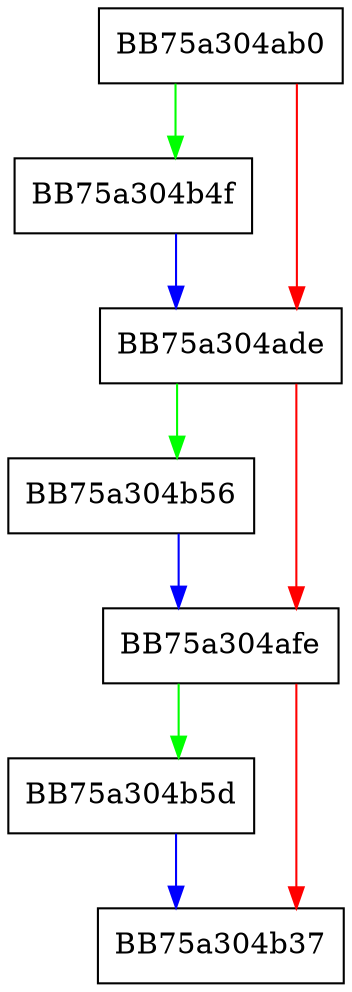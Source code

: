 digraph GetParamsFromMethodDef {
  node [shape="box"];
  graph [splines=ortho];
  BB75a304ab0 -> BB75a304b4f [color="green"];
  BB75a304ab0 -> BB75a304ade [color="red"];
  BB75a304ade -> BB75a304b56 [color="green"];
  BB75a304ade -> BB75a304afe [color="red"];
  BB75a304afe -> BB75a304b5d [color="green"];
  BB75a304afe -> BB75a304b37 [color="red"];
  BB75a304b4f -> BB75a304ade [color="blue"];
  BB75a304b56 -> BB75a304afe [color="blue"];
  BB75a304b5d -> BB75a304b37 [color="blue"];
}